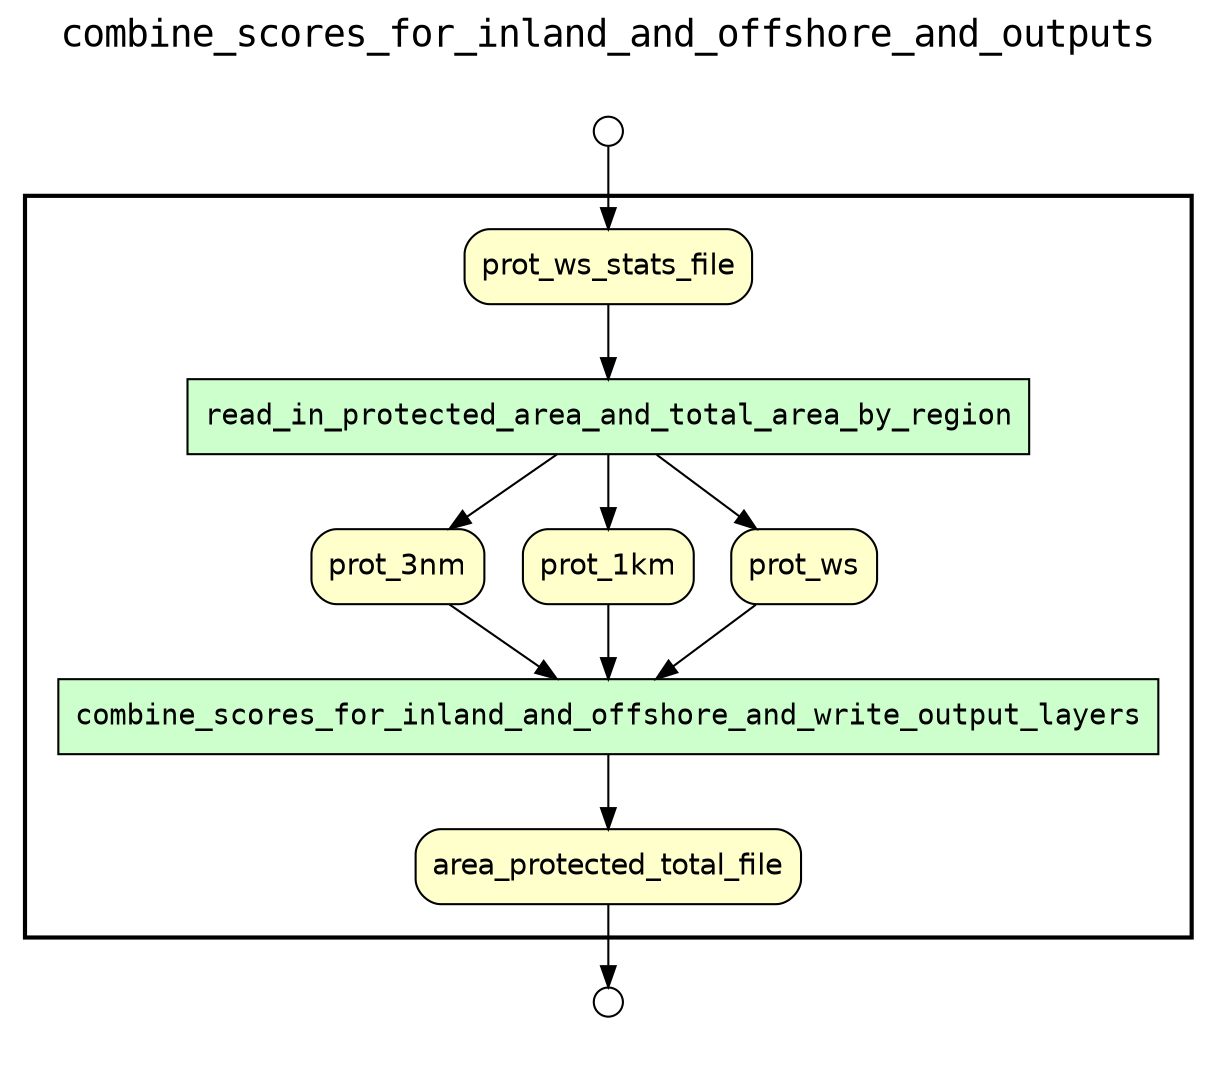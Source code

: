
digraph yw_data_view {
rankdir=TB
fontname=Courier; fontsize=18; labelloc=t
label="combine_scores_for_inland_and_offshore_and_outputs"
subgraph cluster_workflow { label=""; color=black; penwidth=2
subgraph cluster_workflow_inner { label=""; color=white
node[shape=box style="filled" fillcolor="#CCFFCC" peripheries=1 fontname=Courier]
combine_scores_for_inland_and_offshore_and_write_output_layers
read_in_protected_area_and_total_area_by_region
node[shape=box style="filled" fillcolor="#CCFFCC" peripheries=1 fontname=Courier]
node[shape=box style="rounded,filled" fillcolor="#FFFFCC" peripheries=1 fontname=Helvetica]
prot_ws_stats_file
prot_3nm
prot_1km
prot_ws
area_protected_total_file
node[shape=box style="rounded,filled" fillcolor="#FFFFFF" peripheries=1 fontname=Helvetica]
}}
subgraph cluster_inflows { label=""; color=white; penwidth=2
subgraph cluster_inflows_inner { label=""; color=white
node[shape=circle fillcolor="#FFFFFF" peripheries=1 width=0.2]
prot_ws_stats_file_inflow [label=""]
}}
subgraph cluster_outflows { label=""; color=white; penwidth=2
subgraph cluster_outflows_inner { label=""; color=white
node[shape=circle fillcolor="#FFFFFF" peripheries=1 width=0.2]
area_protected_total_file_outflow [label=""]
}}
combine_scores_for_inland_and_offshore_and_write_output_layers -> area_protected_total_file
read_in_protected_area_and_total_area_by_region -> prot_ws
read_in_protected_area_and_total_area_by_region -> prot_1km
read_in_protected_area_and_total_area_by_region -> prot_3nm
prot_ws_stats_file -> read_in_protected_area_and_total_area_by_region
prot_3nm -> combine_scores_for_inland_and_offshore_and_write_output_layers
prot_1km -> combine_scores_for_inland_and_offshore_and_write_output_layers
prot_ws -> combine_scores_for_inland_and_offshore_and_write_output_layers
prot_ws_stats_file_inflow -> prot_ws_stats_file
area_protected_total_file -> area_protected_total_file_outflow
}

